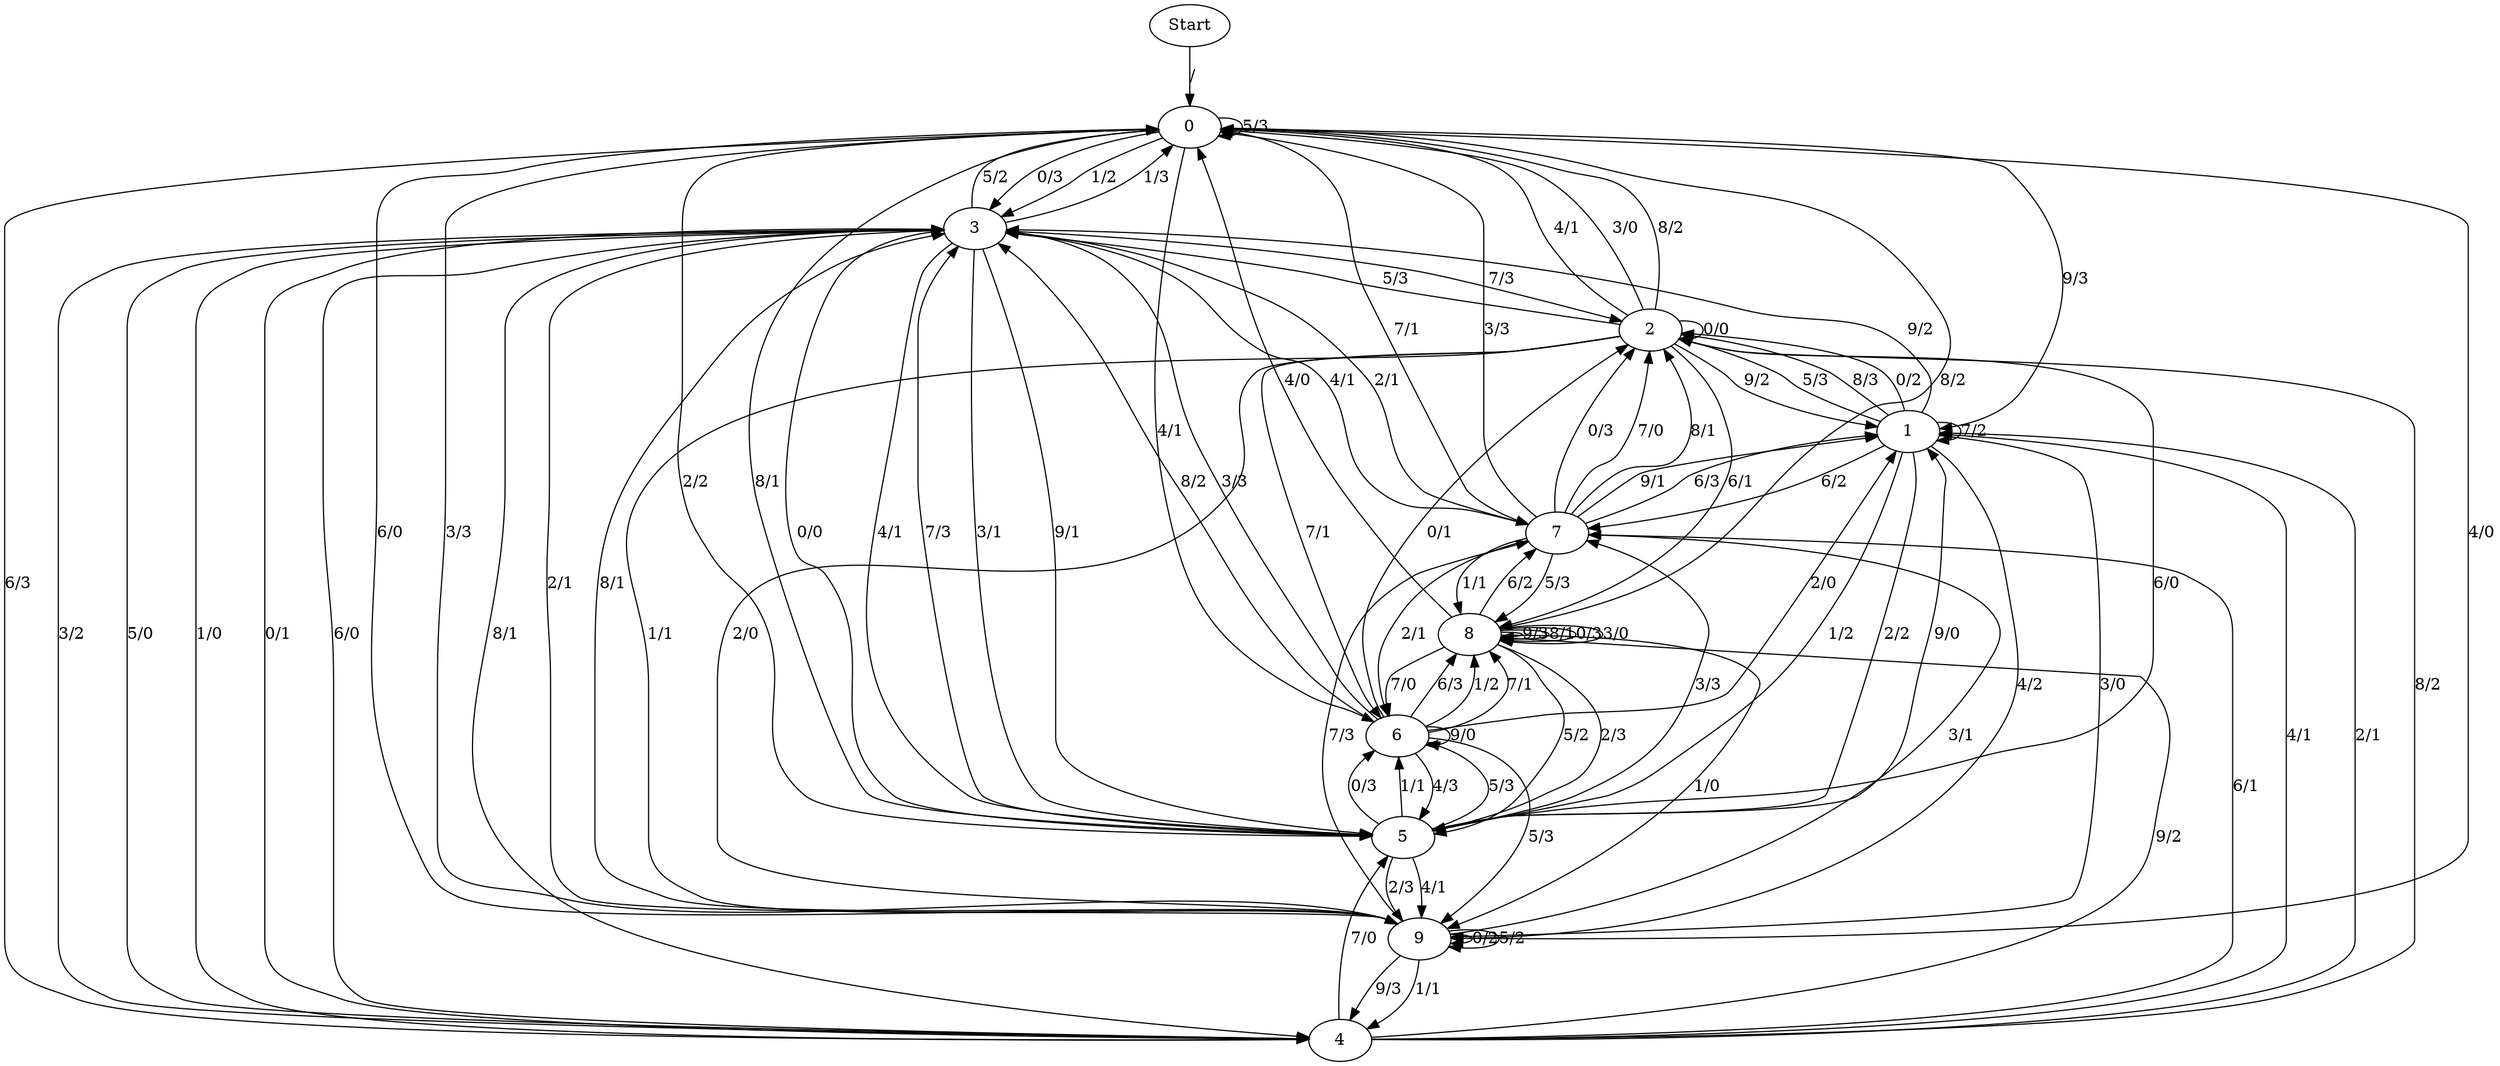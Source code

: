 digraph {
	Start -> 0 [label="/"]
	0 -> 3 [label="0/3"]
	0 -> 0 [label="5/3"]
	0 -> 9 [label="3/3"]
	0 -> 4 [label="6/3"]
	0 -> 5 [label="2/2"]
	0 -> 6 [label="4/1"]
	0 -> 3 [label="1/2"]
	0 -> 7 [label="7/1"]
	0 -> 8 [label="8/2"]
	0 -> 1 [label="9/3"]
	8 -> 9 [label="1/0"]
	8 -> 7 [label="6/2"]
	8 -> 5 [label="5/2"]
	8 -> 8 [label="9/3"]
	8 -> 6 [label="7/0"]
	8 -> 5 [label="2/3"]
	8 -> 0 [label="4/0"]
	8 -> 8 [label="8/1"]
	8 -> 8 [label="0/3"]
	8 -> 8 [label="3/0"]
	5 -> 3 [label="7/3"]
	5 -> 2 [label="6/0"]
	5 -> 9 [label="4/1"]
	5 -> 9 [label="2/3"]
	5 -> 1 [label="9/0"]
	5 -> 6 [label="5/3"]
	5 -> 7 [label="3/3"]
	5 -> 6 [label="0/3"]
	5 -> 6 [label="1/1"]
	5 -> 0 [label="8/1"]
	7 -> 8 [label="5/3"]
	7 -> 2 [label="8/1"]
	7 -> 8 [label="1/1"]
	7 -> 2 [label="0/3"]
	7 -> 2 [label="7/0"]
	7 -> 1 [label="9/1"]
	7 -> 0 [label="3/3"]
	7 -> 6 [label="2/1"]
	7 -> 3 [label="4/1"]
	7 -> 1 [label="6/3"]
	6 -> 5 [label="4/3"]
	6 -> 8 [label="6/3"]
	6 -> 2 [label="0/1"]
	6 -> 8 [label="1/2"]
	6 -> 8 [label="7/1"]
	6 -> 9 [label="5/3"]
	6 -> 3 [label="3/3"]
	6 -> 1 [label="2/0"]
	6 -> 6 [label="9/0"]
	6 -> 3 [label="8/2"]
	3 -> 0 [label="1/3"]
	3 -> 4 [label="6/0"]
	3 -> 4 [label="8/1"]
	3 -> 7 [label="2/1"]
	3 -> 5 [label="3/1"]
	3 -> 5 [label="9/1"]
	3 -> 5 [label="0/0"]
	3 -> 2 [label="7/3"]
	3 -> 5 [label="4/1"]
	3 -> 0 [label="5/2"]
	1 -> 7 [label="6/2"]
	1 -> 9 [label="3/0"]
	1 -> 9 [label="4/2"]
	1 -> 5 [label="2/2"]
	1 -> 5 [label="1/2"]
	1 -> 3 [label="9/2"]
	1 -> 2 [label="5/3"]
	1 -> 1 [label="7/2"]
	1 -> 2 [label="8/3"]
	1 -> 2 [label="0/2"]
	2 -> 2 [label="0/0"]
	2 -> 9 [label="1/1"]
	2 -> 9 [label="2/0"]
	2 -> 0 [label="4/1"]
	2 -> 8 [label="6/1"]
	2 -> 6 [label="7/1"]
	2 -> 0 [label="3/0"]
	2 -> 3 [label="5/3"]
	2 -> 0 [label="8/2"]
	2 -> 1 [label="9/2"]
	9 -> 0 [label="4/0"]
	9 -> 9 [label="0/2"]
	9 -> 0 [label="6/0"]
	9 -> 3 [label="2/1"]
	9 -> 9 [label="5/2"]
	9 -> 7 [label="7/3"]
	9 -> 3 [label="8/1"]
	9 -> 7 [label="3/1"]
	9 -> 4 [label="1/1"]
	9 -> 4 [label="9/3"]
	4 -> 8 [label="9/2"]
	4 -> 2 [label="8/2"]
	4 -> 5 [label="7/0"]
	4 -> 3 [label="3/2"]
	4 -> 1 [label="4/1"]
	4 -> 3 [label="5/0"]
	4 -> 3 [label="1/0"]
	4 -> 7 [label="6/1"]
	4 -> 3 [label="0/1"]
	4 -> 1 [label="2/1"]
}